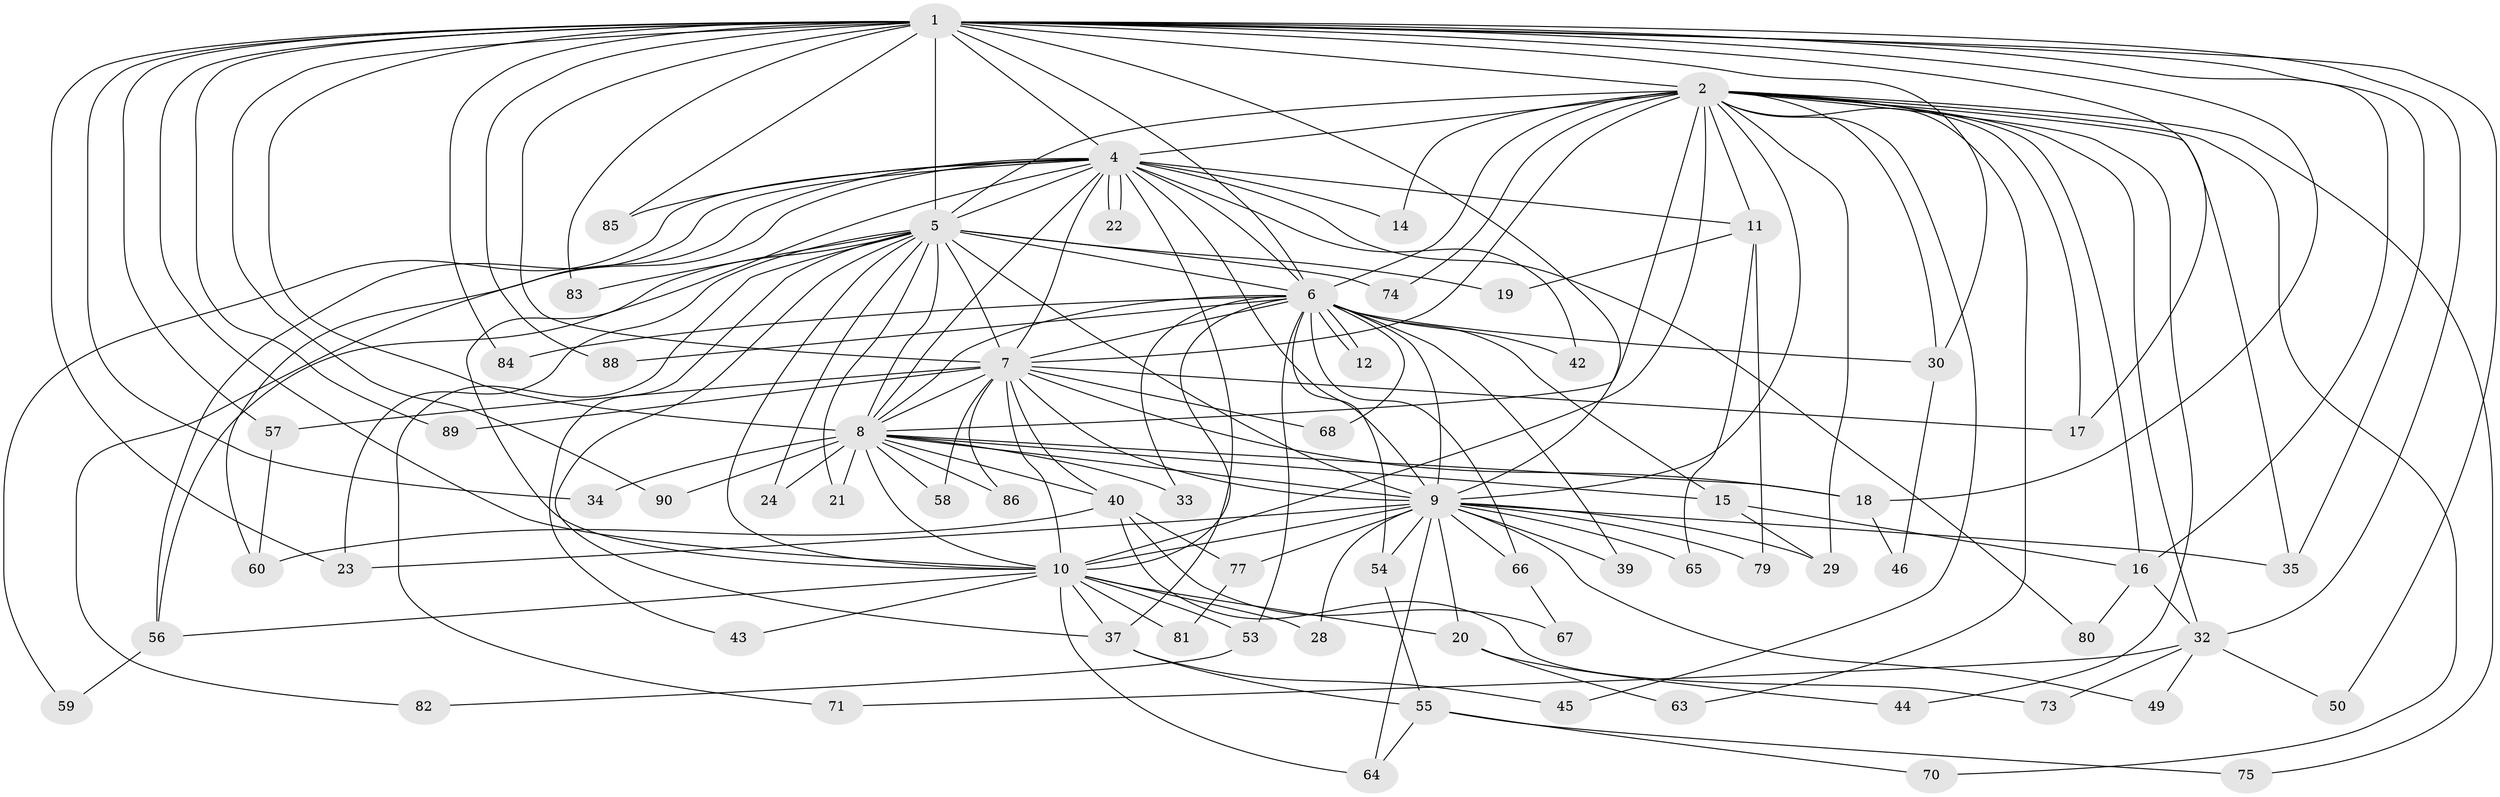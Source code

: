 // Generated by graph-tools (version 1.1) at 2025/51/02/27/25 19:51:46]
// undirected, 70 vertices, 170 edges
graph export_dot {
graph [start="1"]
  node [color=gray90,style=filled];
  1 [super="+25"];
  2 [super="+3"];
  4 [super="+26"];
  5 [super="+36"];
  6 [super="+62"];
  7 [super="+72"];
  8 [super="+31"];
  9 [super="+69"];
  10 [super="+13"];
  11;
  12;
  14;
  15 [super="+48"];
  16 [super="+38"];
  17 [super="+78"];
  18;
  19;
  20 [super="+27"];
  21;
  22;
  23;
  24;
  28;
  29 [super="+47"];
  30 [super="+41"];
  32 [super="+51"];
  33;
  34;
  35 [super="+87"];
  37 [super="+52"];
  39;
  40 [super="+61"];
  42;
  43;
  44;
  45;
  46;
  49;
  50;
  53;
  54;
  55;
  56 [super="+91"];
  57;
  58;
  59;
  60;
  63;
  64 [super="+76"];
  65;
  66;
  67;
  68;
  70;
  71;
  73;
  74;
  75;
  77;
  79;
  80;
  81;
  82;
  83;
  84;
  85;
  86;
  88;
  89;
  90;
  1 -- 2 [weight=2];
  1 -- 4 [weight=2];
  1 -- 5;
  1 -- 6 [weight=2];
  1 -- 7;
  1 -- 8 [weight=2];
  1 -- 9;
  1 -- 10 [weight=2];
  1 -- 16;
  1 -- 18;
  1 -- 23;
  1 -- 34;
  1 -- 35;
  1 -- 50;
  1 -- 57;
  1 -- 83;
  1 -- 84;
  1 -- 85;
  1 -- 88;
  1 -- 89;
  1 -- 90;
  1 -- 30;
  1 -- 32;
  1 -- 17;
  2 -- 4 [weight=3];
  2 -- 5 [weight=2];
  2 -- 6 [weight=2];
  2 -- 7 [weight=2];
  2 -- 8 [weight=2];
  2 -- 9 [weight=2];
  2 -- 10 [weight=2];
  2 -- 11;
  2 -- 29;
  2 -- 63;
  2 -- 70;
  2 -- 75;
  2 -- 74;
  2 -- 14;
  2 -- 16;
  2 -- 17;
  2 -- 30;
  2 -- 44;
  2 -- 45;
  2 -- 32;
  2 -- 35;
  4 -- 5;
  4 -- 6;
  4 -- 7;
  4 -- 8;
  4 -- 9;
  4 -- 10;
  4 -- 11;
  4 -- 14;
  4 -- 22;
  4 -- 22;
  4 -- 42;
  4 -- 59;
  4 -- 60;
  4 -- 80;
  4 -- 82;
  4 -- 37;
  4 -- 85;
  4 -- 56;
  5 -- 6;
  5 -- 7;
  5 -- 8;
  5 -- 9;
  5 -- 10;
  5 -- 19;
  5 -- 21;
  5 -- 24;
  5 -- 43;
  5 -- 56;
  5 -- 71;
  5 -- 74;
  5 -- 83;
  5 -- 23;
  5 -- 37;
  6 -- 7;
  6 -- 8;
  6 -- 9;
  6 -- 10;
  6 -- 12;
  6 -- 12;
  6 -- 15;
  6 -- 30;
  6 -- 33;
  6 -- 39;
  6 -- 42;
  6 -- 53;
  6 -- 54;
  6 -- 84;
  6 -- 88;
  6 -- 66;
  6 -- 68;
  7 -- 8;
  7 -- 9;
  7 -- 10;
  7 -- 17;
  7 -- 40;
  7 -- 57;
  7 -- 58;
  7 -- 68;
  7 -- 86;
  7 -- 89;
  7 -- 18;
  8 -- 9;
  8 -- 10;
  8 -- 15;
  8 -- 18;
  8 -- 21;
  8 -- 24;
  8 -- 33;
  8 -- 34;
  8 -- 58;
  8 -- 86;
  8 -- 90;
  8 -- 40;
  9 -- 10 [weight=2];
  9 -- 23;
  9 -- 28;
  9 -- 29;
  9 -- 35;
  9 -- 39;
  9 -- 49;
  9 -- 54;
  9 -- 64;
  9 -- 65;
  9 -- 66;
  9 -- 77;
  9 -- 79;
  9 -- 20;
  10 -- 20 [weight=2];
  10 -- 28;
  10 -- 37;
  10 -- 43;
  10 -- 53;
  10 -- 56;
  10 -- 81;
  10 -- 64;
  11 -- 19;
  11 -- 65;
  11 -- 79;
  15 -- 16;
  15 -- 29;
  16 -- 32 [weight=2];
  16 -- 80;
  18 -- 46;
  20 -- 44;
  20 -- 63;
  30 -- 46;
  32 -- 49;
  32 -- 50;
  32 -- 73;
  32 -- 71;
  37 -- 45;
  37 -- 55;
  40 -- 67;
  40 -- 73;
  40 -- 77;
  40 -- 60;
  53 -- 82;
  54 -- 55;
  55 -- 64;
  55 -- 70;
  55 -- 75;
  56 -- 59;
  57 -- 60;
  66 -- 67;
  77 -- 81;
}
